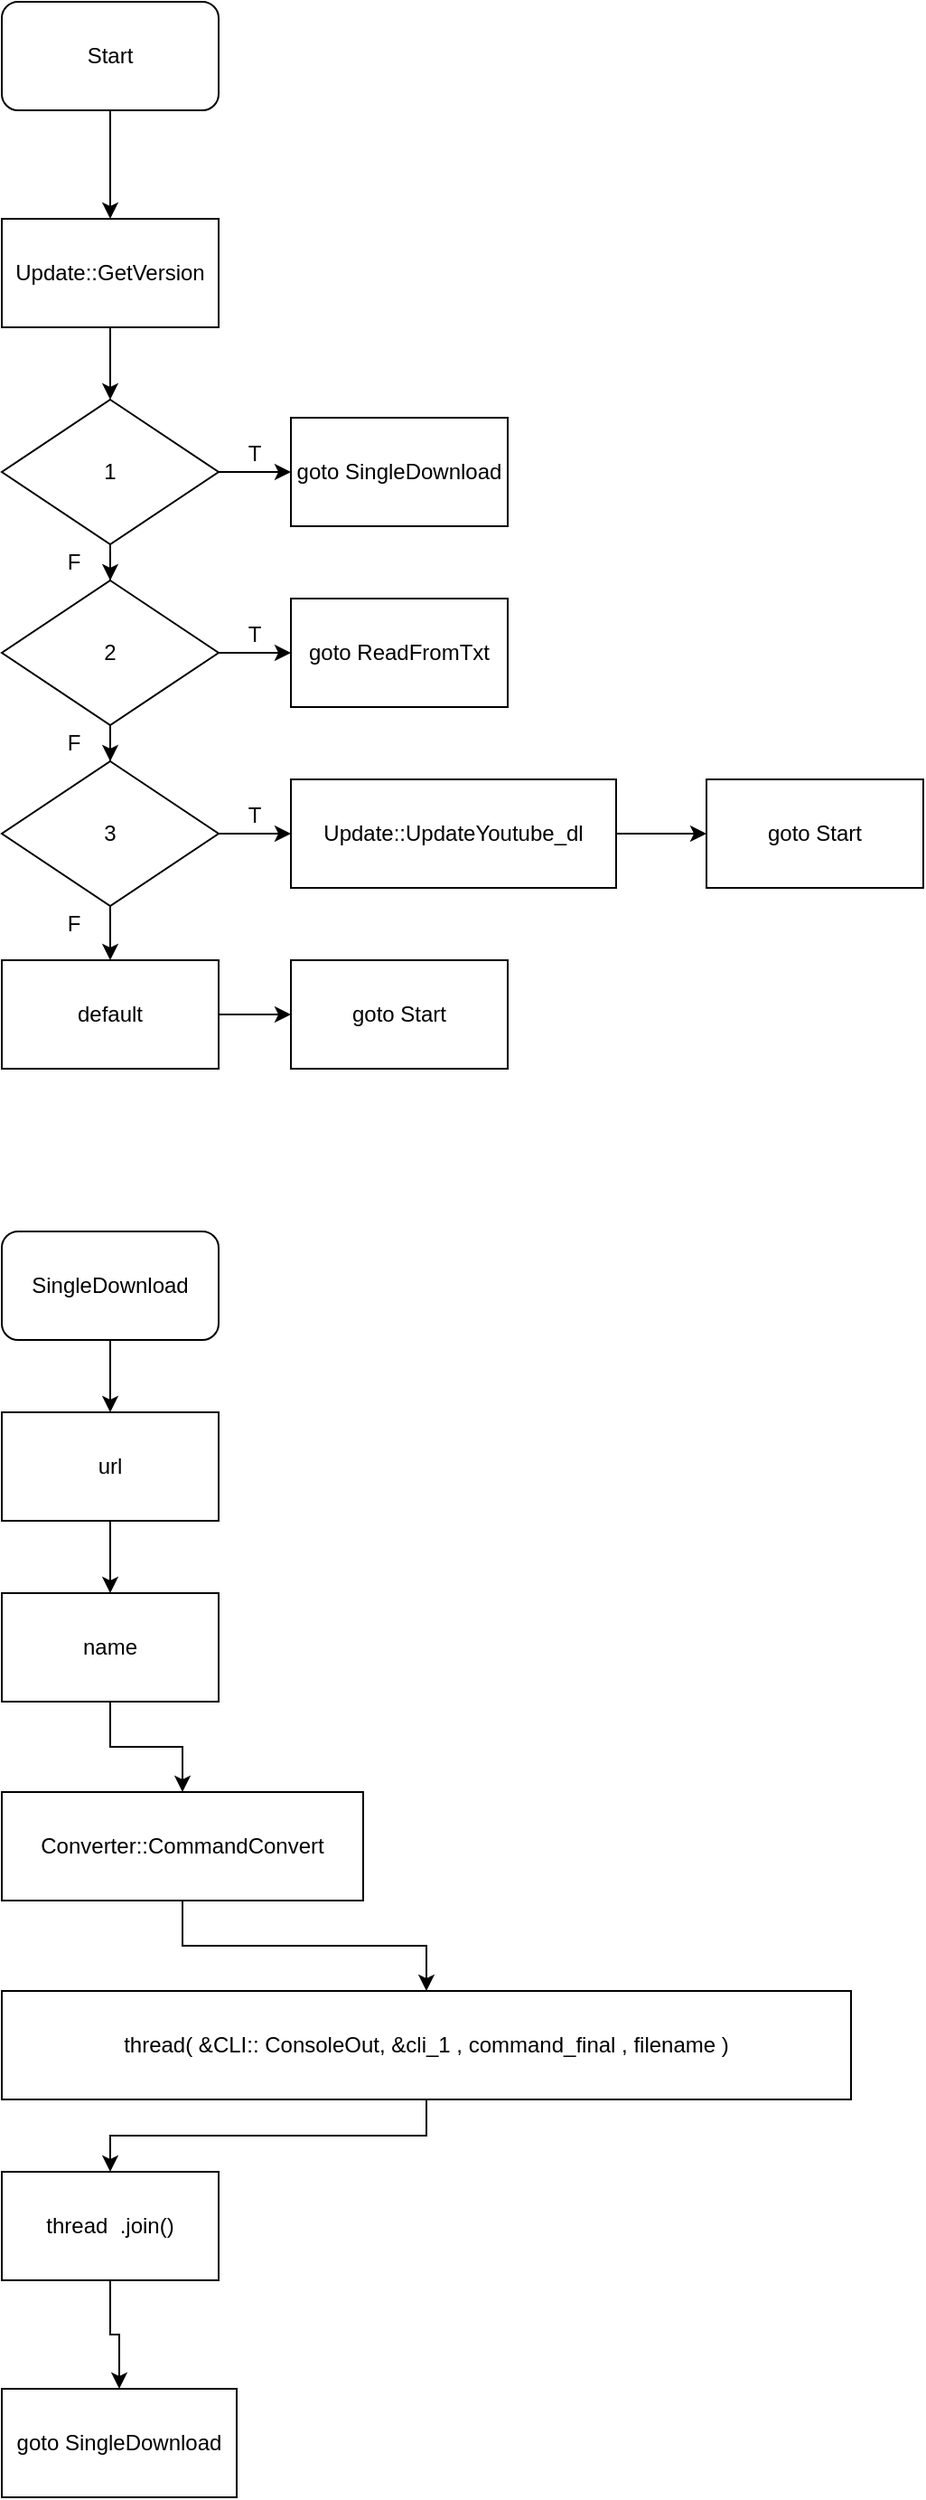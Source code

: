 <mxfile version="12.9.7" type="github">
  <diagram id="pZ9ysSp05Z0hpNPlnbM9" name="第1頁">
    <mxGraphModel dx="1038" dy="548" grid="1" gridSize="10" guides="1" tooltips="1" connect="1" arrows="1" fold="1" page="1" pageScale="1" pageWidth="827" pageHeight="1169" math="0" shadow="0">
      <root>
        <mxCell id="0" />
        <mxCell id="1" parent="0" />
        <mxCell id="5FIcuP6vEsZofgaKw9Zx-8" value="" style="edgeStyle=orthogonalEdgeStyle;rounded=0;orthogonalLoop=1;jettySize=auto;html=1;" edge="1" parent="1" source="5FIcuP6vEsZofgaKw9Zx-2" target="5FIcuP6vEsZofgaKw9Zx-3">
          <mxGeometry relative="1" as="geometry" />
        </mxCell>
        <mxCell id="5FIcuP6vEsZofgaKw9Zx-2" value="&lt;font style=&quot;font-size: 12px&quot;&gt;Start&lt;/font&gt;" style="rounded=1;whiteSpace=wrap;html=1;" vertex="1" parent="1">
          <mxGeometry width="120" height="60" as="geometry" />
        </mxCell>
        <mxCell id="5FIcuP6vEsZofgaKw9Zx-9" value="" style="edgeStyle=orthogonalEdgeStyle;rounded=0;orthogonalLoop=1;jettySize=auto;html=1;" edge="1" parent="1" source="5FIcuP6vEsZofgaKw9Zx-3" target="5FIcuP6vEsZofgaKw9Zx-4">
          <mxGeometry relative="1" as="geometry" />
        </mxCell>
        <mxCell id="5FIcuP6vEsZofgaKw9Zx-3" value="Update::GetVersion" style="rounded=0;whiteSpace=wrap;html=1;" vertex="1" parent="1">
          <mxGeometry y="120" width="120" height="60" as="geometry" />
        </mxCell>
        <mxCell id="5FIcuP6vEsZofgaKw9Zx-10" value="" style="edgeStyle=orthogonalEdgeStyle;rounded=0;orthogonalLoop=1;jettySize=auto;html=1;" edge="1" parent="1" source="5FIcuP6vEsZofgaKw9Zx-4" target="5FIcuP6vEsZofgaKw9Zx-5">
          <mxGeometry relative="1" as="geometry" />
        </mxCell>
        <mxCell id="5FIcuP6vEsZofgaKw9Zx-17" value="" style="edgeStyle=orthogonalEdgeStyle;rounded=0;orthogonalLoop=1;jettySize=auto;html=1;" edge="1" parent="1" source="5FIcuP6vEsZofgaKw9Zx-4" target="5FIcuP6vEsZofgaKw9Zx-13">
          <mxGeometry relative="1" as="geometry" />
        </mxCell>
        <mxCell id="5FIcuP6vEsZofgaKw9Zx-4" value="1" style="rhombus;whiteSpace=wrap;html=1;" vertex="1" parent="1">
          <mxGeometry y="220" width="120" height="80" as="geometry" />
        </mxCell>
        <mxCell id="5FIcuP6vEsZofgaKw9Zx-11" value="" style="edgeStyle=orthogonalEdgeStyle;rounded=0;orthogonalLoop=1;jettySize=auto;html=1;" edge="1" parent="1" source="5FIcuP6vEsZofgaKw9Zx-5" target="5FIcuP6vEsZofgaKw9Zx-6">
          <mxGeometry relative="1" as="geometry" />
        </mxCell>
        <mxCell id="5FIcuP6vEsZofgaKw9Zx-18" value="" style="edgeStyle=orthogonalEdgeStyle;rounded=0;orthogonalLoop=1;jettySize=auto;html=1;" edge="1" parent="1" source="5FIcuP6vEsZofgaKw9Zx-5" target="5FIcuP6vEsZofgaKw9Zx-14">
          <mxGeometry relative="1" as="geometry" />
        </mxCell>
        <mxCell id="5FIcuP6vEsZofgaKw9Zx-5" value="2" style="rhombus;whiteSpace=wrap;html=1;" vertex="1" parent="1">
          <mxGeometry y="320" width="120" height="80" as="geometry" />
        </mxCell>
        <mxCell id="5FIcuP6vEsZofgaKw9Zx-19" value="" style="edgeStyle=orthogonalEdgeStyle;rounded=0;orthogonalLoop=1;jettySize=auto;html=1;" edge="1" parent="1" source="5FIcuP6vEsZofgaKw9Zx-6" target="5FIcuP6vEsZofgaKw9Zx-15">
          <mxGeometry relative="1" as="geometry" />
        </mxCell>
        <mxCell id="5FIcuP6vEsZofgaKw9Zx-32" value="" style="edgeStyle=orthogonalEdgeStyle;rounded=0;orthogonalLoop=1;jettySize=auto;html=1;" edge="1" parent="1" source="5FIcuP6vEsZofgaKw9Zx-6" target="5FIcuP6vEsZofgaKw9Zx-31">
          <mxGeometry relative="1" as="geometry" />
        </mxCell>
        <mxCell id="5FIcuP6vEsZofgaKw9Zx-6" value="3" style="rhombus;whiteSpace=wrap;html=1;" vertex="1" parent="1">
          <mxGeometry y="420" width="120" height="80" as="geometry" />
        </mxCell>
        <mxCell id="5FIcuP6vEsZofgaKw9Zx-13" value="goto SingleDownload" style="rounded=0;whiteSpace=wrap;html=1;" vertex="1" parent="1">
          <mxGeometry x="160" y="230" width="120" height="60" as="geometry" />
        </mxCell>
        <mxCell id="5FIcuP6vEsZofgaKw9Zx-14" value="goto ReadFromTxt" style="rounded=0;whiteSpace=wrap;html=1;" vertex="1" parent="1">
          <mxGeometry x="160" y="330" width="120" height="60" as="geometry" />
        </mxCell>
        <mxCell id="5FIcuP6vEsZofgaKw9Zx-22" value="" style="edgeStyle=orthogonalEdgeStyle;rounded=0;orthogonalLoop=1;jettySize=auto;html=1;" edge="1" parent="1" source="5FIcuP6vEsZofgaKw9Zx-15" target="5FIcuP6vEsZofgaKw9Zx-21">
          <mxGeometry relative="1" as="geometry" />
        </mxCell>
        <mxCell id="5FIcuP6vEsZofgaKw9Zx-15" value="Update::UpdateYoutube_dl" style="rounded=0;whiteSpace=wrap;html=1;" vertex="1" parent="1">
          <mxGeometry x="160" y="430" width="180" height="60" as="geometry" />
        </mxCell>
        <mxCell id="5FIcuP6vEsZofgaKw9Zx-16" value="goto Start" style="rounded=0;whiteSpace=wrap;html=1;" vertex="1" parent="1">
          <mxGeometry x="160" y="530" width="120" height="60" as="geometry" />
        </mxCell>
        <mxCell id="5FIcuP6vEsZofgaKw9Zx-21" value="goto Start" style="rounded=0;whiteSpace=wrap;html=1;" vertex="1" parent="1">
          <mxGeometry x="390" y="430" width="120" height="60" as="geometry" />
        </mxCell>
        <mxCell id="5FIcuP6vEsZofgaKw9Zx-24" value="F" style="text;html=1;strokeColor=none;fillColor=none;align=center;verticalAlign=middle;whiteSpace=wrap;rounded=0;" vertex="1" parent="1">
          <mxGeometry x="20" y="300" width="40" height="20" as="geometry" />
        </mxCell>
        <mxCell id="5FIcuP6vEsZofgaKw9Zx-25" value="T" style="text;html=1;strokeColor=none;fillColor=none;align=center;verticalAlign=middle;whiteSpace=wrap;rounded=0;" vertex="1" parent="1">
          <mxGeometry x="120" y="240" width="40" height="20" as="geometry" />
        </mxCell>
        <mxCell id="5FIcuP6vEsZofgaKw9Zx-26" value="F" style="text;html=1;strokeColor=none;fillColor=none;align=center;verticalAlign=middle;whiteSpace=wrap;rounded=0;" vertex="1" parent="1">
          <mxGeometry x="20" y="400" width="40" height="20" as="geometry" />
        </mxCell>
        <mxCell id="5FIcuP6vEsZofgaKw9Zx-27" value="T" style="text;html=1;strokeColor=none;fillColor=none;align=center;verticalAlign=middle;whiteSpace=wrap;rounded=0;" vertex="1" parent="1">
          <mxGeometry x="120" y="340" width="40" height="20" as="geometry" />
        </mxCell>
        <mxCell id="5FIcuP6vEsZofgaKw9Zx-28" value="T" style="text;html=1;strokeColor=none;fillColor=none;align=center;verticalAlign=middle;whiteSpace=wrap;rounded=0;" vertex="1" parent="1">
          <mxGeometry x="120" y="440" width="40" height="20" as="geometry" />
        </mxCell>
        <mxCell id="5FIcuP6vEsZofgaKw9Zx-29" value="F" style="text;html=1;strokeColor=none;fillColor=none;align=center;verticalAlign=middle;whiteSpace=wrap;rounded=0;" vertex="1" parent="1">
          <mxGeometry x="20" y="500" width="40" height="20" as="geometry" />
        </mxCell>
        <mxCell id="5FIcuP6vEsZofgaKw9Zx-33" value="" style="edgeStyle=orthogonalEdgeStyle;rounded=0;orthogonalLoop=1;jettySize=auto;html=1;" edge="1" parent="1" source="5FIcuP6vEsZofgaKw9Zx-31" target="5FIcuP6vEsZofgaKw9Zx-16">
          <mxGeometry relative="1" as="geometry" />
        </mxCell>
        <mxCell id="5FIcuP6vEsZofgaKw9Zx-31" value="&lt;span style=&quot;white-space: normal&quot;&gt;default&lt;/span&gt;" style="rounded=0;whiteSpace=wrap;html=1;" vertex="1" parent="1">
          <mxGeometry y="530" width="120" height="60" as="geometry" />
        </mxCell>
        <mxCell id="5FIcuP6vEsZofgaKw9Zx-42" value="" style="edgeStyle=orthogonalEdgeStyle;rounded=0;orthogonalLoop=1;jettySize=auto;html=1;" edge="1" parent="1" source="5FIcuP6vEsZofgaKw9Zx-35" target="5FIcuP6vEsZofgaKw9Zx-36">
          <mxGeometry relative="1" as="geometry" />
        </mxCell>
        <mxCell id="5FIcuP6vEsZofgaKw9Zx-35" value="SingleDownload" style="rounded=1;whiteSpace=wrap;html=1;" vertex="1" parent="1">
          <mxGeometry y="680" width="120" height="60" as="geometry" />
        </mxCell>
        <mxCell id="5FIcuP6vEsZofgaKw9Zx-43" value="" style="edgeStyle=orthogonalEdgeStyle;rounded=0;orthogonalLoop=1;jettySize=auto;html=1;" edge="1" parent="1" source="5FIcuP6vEsZofgaKw9Zx-36" target="5FIcuP6vEsZofgaKw9Zx-37">
          <mxGeometry relative="1" as="geometry" />
        </mxCell>
        <mxCell id="5FIcuP6vEsZofgaKw9Zx-36" value="url" style="rounded=0;whiteSpace=wrap;html=1;" vertex="1" parent="1">
          <mxGeometry y="780" width="120" height="60" as="geometry" />
        </mxCell>
        <mxCell id="5FIcuP6vEsZofgaKw9Zx-44" value="" style="edgeStyle=orthogonalEdgeStyle;rounded=0;orthogonalLoop=1;jettySize=auto;html=1;" edge="1" parent="1" source="5FIcuP6vEsZofgaKw9Zx-37" target="5FIcuP6vEsZofgaKw9Zx-38">
          <mxGeometry relative="1" as="geometry" />
        </mxCell>
        <mxCell id="5FIcuP6vEsZofgaKw9Zx-37" value="name" style="rounded=0;whiteSpace=wrap;html=1;" vertex="1" parent="1">
          <mxGeometry y="880" width="120" height="60" as="geometry" />
        </mxCell>
        <mxCell id="5FIcuP6vEsZofgaKw9Zx-45" value="" style="edgeStyle=orthogonalEdgeStyle;rounded=0;orthogonalLoop=1;jettySize=auto;html=1;" edge="1" parent="1" source="5FIcuP6vEsZofgaKw9Zx-38" target="5FIcuP6vEsZofgaKw9Zx-39">
          <mxGeometry relative="1" as="geometry" />
        </mxCell>
        <mxCell id="5FIcuP6vEsZofgaKw9Zx-38" value="Converter::CommandConvert" style="rounded=0;whiteSpace=wrap;html=1;" vertex="1" parent="1">
          <mxGeometry y="990" width="200" height="60" as="geometry" />
        </mxCell>
        <mxCell id="5FIcuP6vEsZofgaKw9Zx-48" style="edgeStyle=orthogonalEdgeStyle;rounded=0;orthogonalLoop=1;jettySize=auto;html=1;" edge="1" parent="1" source="5FIcuP6vEsZofgaKw9Zx-39" target="5FIcuP6vEsZofgaKw9Zx-40">
          <mxGeometry relative="1" as="geometry" />
        </mxCell>
        <mxCell id="5FIcuP6vEsZofgaKw9Zx-39" value="thread( &amp;amp;CLI:: ConsoleOut, &amp;amp;cli_1 , command_final , filename )" style="rounded=0;whiteSpace=wrap;html=1;" vertex="1" parent="1">
          <mxGeometry y="1100" width="470" height="60" as="geometry" />
        </mxCell>
        <mxCell id="5FIcuP6vEsZofgaKw9Zx-49" value="" style="edgeStyle=orthogonalEdgeStyle;rounded=0;orthogonalLoop=1;jettySize=auto;html=1;" edge="1" parent="1" source="5FIcuP6vEsZofgaKw9Zx-40" target="5FIcuP6vEsZofgaKw9Zx-41">
          <mxGeometry relative="1" as="geometry" />
        </mxCell>
        <mxCell id="5FIcuP6vEsZofgaKw9Zx-40" value="thread&amp;nbsp;&amp;nbsp;.join()" style="rounded=0;whiteSpace=wrap;html=1;" vertex="1" parent="1">
          <mxGeometry y="1200" width="120" height="60" as="geometry" />
        </mxCell>
        <mxCell id="5FIcuP6vEsZofgaKw9Zx-41" value="goto SingleDownload" style="rounded=0;whiteSpace=wrap;html=1;" vertex="1" parent="1">
          <mxGeometry y="1320" width="130" height="60" as="geometry" />
        </mxCell>
      </root>
    </mxGraphModel>
  </diagram>
</mxfile>
